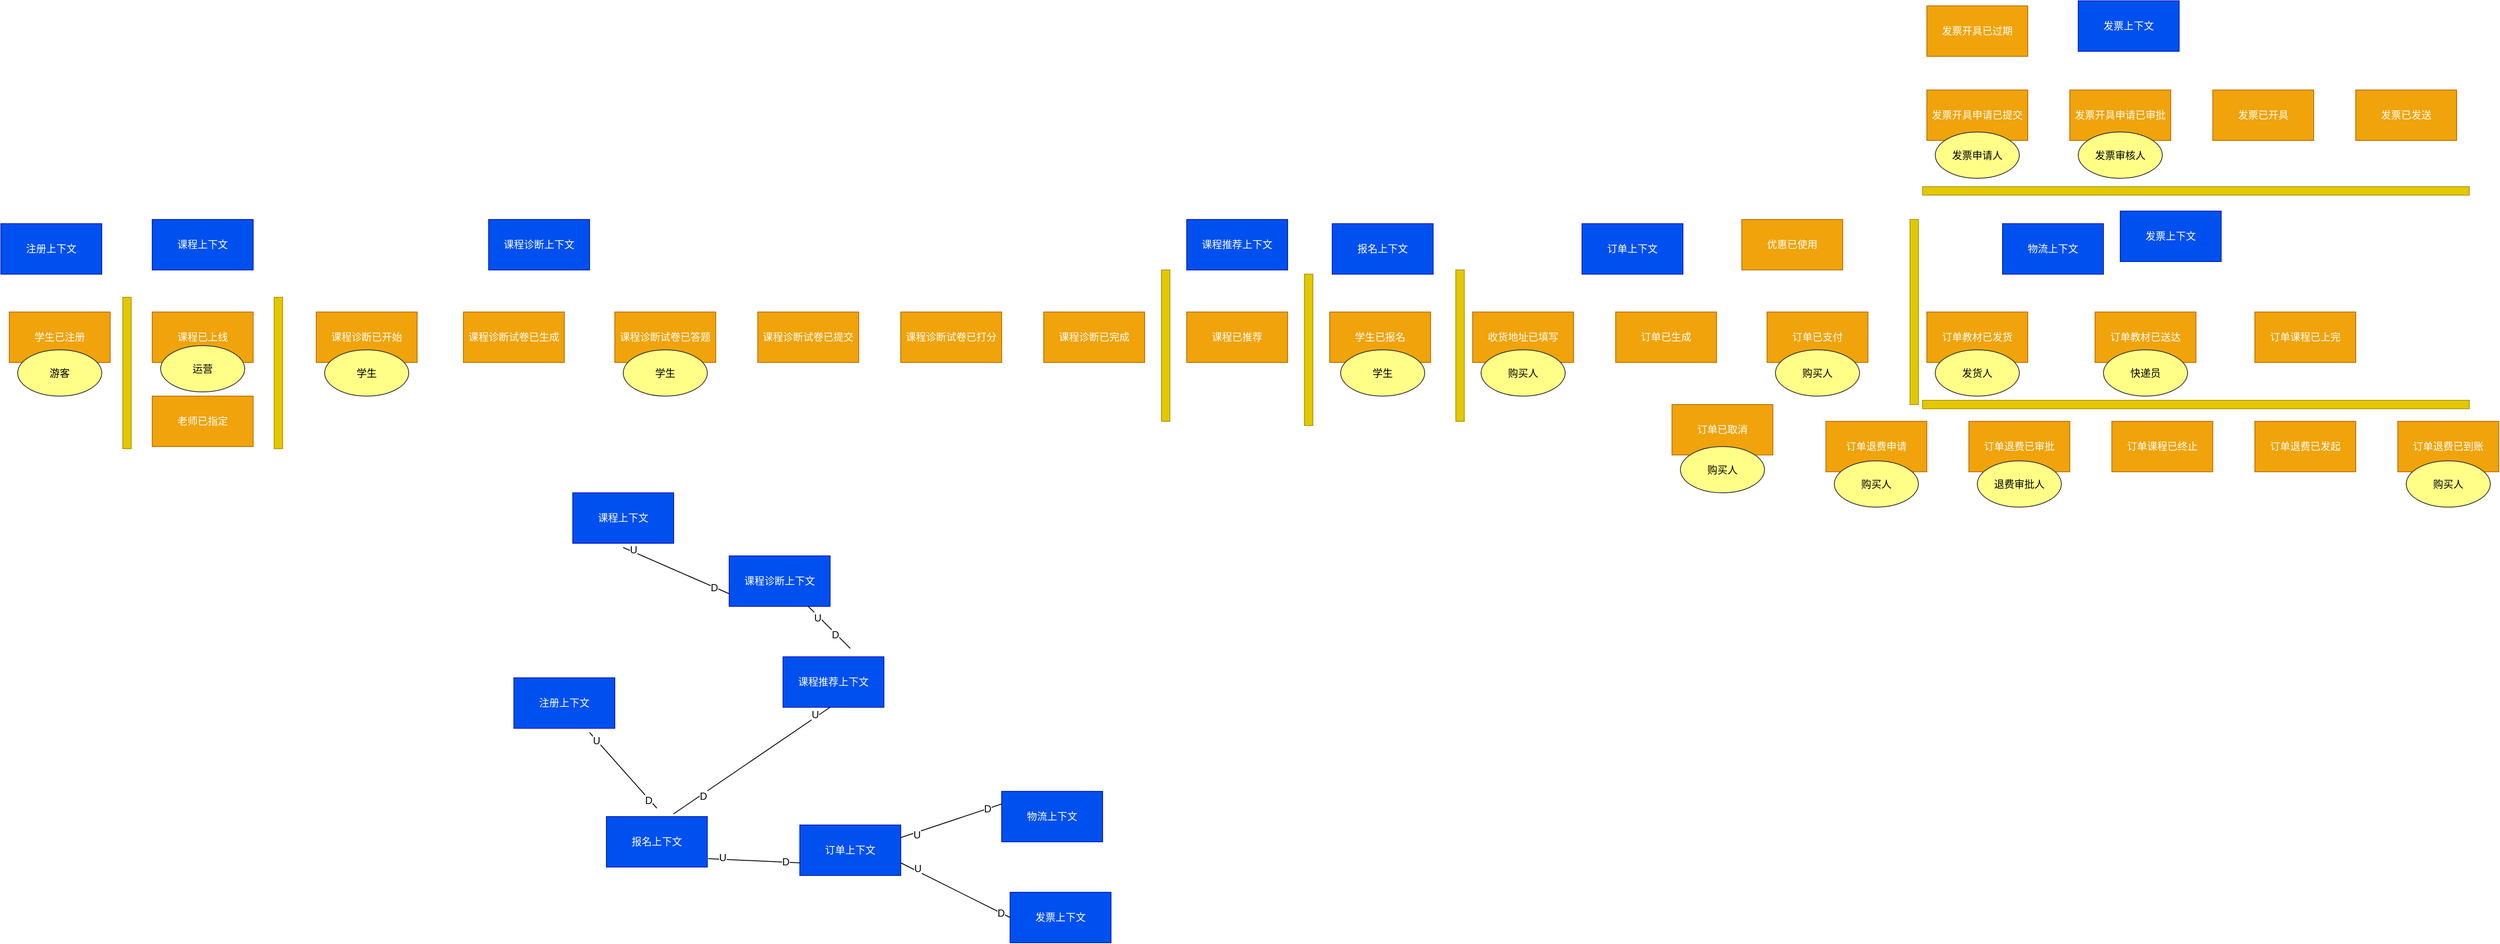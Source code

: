 <mxfile version="11.1.4" type="github"><diagram id="G8w8V76md9xOgDB4XLrM" name="Page-1"><mxGraphModel dx="2631" dy="525" grid="1" gridSize="10" guides="1" tooltips="1" connect="1" arrows="1" fold="1" page="1" pageScale="1" pageWidth="827" pageHeight="1169" math="0" shadow="0"><root><mxCell id="0"/><mxCell id="1" parent="0"/><mxCell id="5JOC6SV2YJLlVuiQpK-7-1" value="课程诊断已开始" style="rounded=0;whiteSpace=wrap;html=1;fillColor=#f0a30a;strokeColor=#BD7000;fontColor=#ffffff;" parent="1" vertex="1"><mxGeometry x="-905" y="380" width="120" height="60" as="geometry"/></mxCell><mxCell id="5JOC6SV2YJLlVuiQpK-7-4" value="收货地址已填写" style="rounded=0;whiteSpace=wrap;html=1;fillColor=#f0a30a;strokeColor=#BD7000;fontColor=#ffffff;" parent="1" vertex="1"><mxGeometry x="470" y="380" width="120" height="60" as="geometry"/></mxCell><mxCell id="5JOC6SV2YJLlVuiQpK-7-5" value="订单已支付" style="rounded=0;whiteSpace=wrap;html=1;fillColor=#f0a30a;strokeColor=#BD7000;fontColor=#ffffff;" parent="1" vertex="1"><mxGeometry x="820" y="380" width="120" height="60" as="geometry"/></mxCell><mxCell id="5JOC6SV2YJLlVuiQpK-7-7" value="订单已生成" style="rounded=0;whiteSpace=wrap;html=1;fillColor=#f0a30a;strokeColor=#BD7000;fontColor=#ffffff;" parent="1" vertex="1"><mxGeometry x="640" y="380" width="120" height="60" as="geometry"/></mxCell><mxCell id="5JOC6SV2YJLlVuiQpK-7-8" value="订单已取消" style="rounded=0;whiteSpace=wrap;html=1;fillColor=#f0a30a;strokeColor=#BD7000;fontColor=#ffffff;" parent="1" vertex="1"><mxGeometry x="707" y="490" width="120" height="60" as="geometry"/></mxCell><mxCell id="5JOC6SV2YJLlVuiQpK-7-9" value="订单教材已发货" style="rounded=0;whiteSpace=wrap;html=1;fillColor=#f0a30a;strokeColor=#BD7000;fontColor=#ffffff;" parent="1" vertex="1"><mxGeometry x="1010" y="380" width="120" height="60" as="geometry"/></mxCell><mxCell id="5JOC6SV2YJLlVuiQpK-7-11" value="发票已开具" style="rounded=0;whiteSpace=wrap;html=1;fillColor=#f0a30a;strokeColor=#BD7000;fontColor=#ffffff;" parent="1" vertex="1"><mxGeometry x="1350" y="116" width="120" height="60" as="geometry"/></mxCell><mxCell id="5JOC6SV2YJLlVuiQpK-7-14" value="课程已推荐" style="rounded=0;whiteSpace=wrap;html=1;fillColor=#f0a30a;strokeColor=#BD7000;fontColor=#ffffff;" parent="1" vertex="1"><mxGeometry x="130" y="380" width="120" height="60" as="geometry"/></mxCell><mxCell id="5JOC6SV2YJLlVuiQpK-7-15" value="课程诊断试卷已打分" style="rounded=0;whiteSpace=wrap;html=1;fillColor=#f0a30a;strokeColor=#BD7000;fontColor=#ffffff;" parent="1" vertex="1"><mxGeometry x="-210" y="380" width="120" height="60" as="geometry"/></mxCell><mxCell id="5JOC6SV2YJLlVuiQpK-7-16" value="学生已报名" style="rounded=0;whiteSpace=wrap;html=1;fillColor=#f0a30a;strokeColor=#BD7000;fontColor=#ffffff;" parent="1" vertex="1"><mxGeometry x="300" y="380" width="120" height="60" as="geometry"/></mxCell><mxCell id="5JOC6SV2YJLlVuiQpK-7-17" value="订单教材已送达" style="rounded=0;whiteSpace=wrap;html=1;fillColor=#f0a30a;strokeColor=#BD7000;fontColor=#ffffff;" parent="1" vertex="1"><mxGeometry x="1210" y="380" width="120" height="60" as="geometry"/></mxCell><mxCell id="30TCNtPFhE_TjE8MfQyz-1" value="课程已上线" style="rounded=0;whiteSpace=wrap;html=1;fillColor=#f0a30a;strokeColor=#BD7000;fontColor=#ffffff;" parent="1" vertex="1"><mxGeometry x="-1100" y="380" width="120" height="60" as="geometry"/></mxCell><mxCell id="30TCNtPFhE_TjE8MfQyz-2" value="学生已注册" style="rounded=0;whiteSpace=wrap;html=1;fillColor=#f0a30a;strokeColor=#BD7000;fontColor=#ffffff;" parent="1" vertex="1"><mxGeometry x="-1270" y="380" width="120" height="60" as="geometry"/></mxCell><mxCell id="30TCNtPFhE_TjE8MfQyz-3" value="老师已指定" style="rounded=0;whiteSpace=wrap;html=1;fillColor=#f0a30a;strokeColor=#BD7000;fontColor=#ffffff;" parent="1" vertex="1"><mxGeometry x="-1100" y="480" width="120" height="60" as="geometry"/></mxCell><mxCell id="30TCNtPFhE_TjE8MfQyz-4" value="优惠已使用" style="rounded=0;whiteSpace=wrap;html=1;fillColor=#f0a30a;strokeColor=#BD7000;fontColor=#ffffff;" parent="1" vertex="1"><mxGeometry x="790" y="270" width="120" height="60" as="geometry"/></mxCell><mxCell id="30TCNtPFhE_TjE8MfQyz-5" value="订单退费申请" style="rounded=0;whiteSpace=wrap;html=1;fillColor=#f0a30a;strokeColor=#BD7000;fontColor=#ffffff;" parent="1" vertex="1"><mxGeometry x="890" y="510" width="120" height="60" as="geometry"/></mxCell><mxCell id="30TCNtPFhE_TjE8MfQyz-6" value="订单课程已上完" style="rounded=0;whiteSpace=wrap;html=1;fillColor=#f0a30a;strokeColor=#BD7000;fontColor=#ffffff;" parent="1" vertex="1"><mxGeometry x="1400" y="380" width="120" height="60" as="geometry"/></mxCell><mxCell id="30TCNtPFhE_TjE8MfQyz-7" value="课程诊断试卷已生成" style="rounded=0;whiteSpace=wrap;html=1;fillColor=#f0a30a;strokeColor=#BD7000;fontColor=#ffffff;" parent="1" vertex="1"><mxGeometry x="-730" y="380" width="120" height="60" as="geometry"/></mxCell><mxCell id="30TCNtPFhE_TjE8MfQyz-8" value="课程诊断试卷已答题" style="rounded=0;whiteSpace=wrap;html=1;fillColor=#f0a30a;strokeColor=#BD7000;fontColor=#ffffff;" parent="1" vertex="1"><mxGeometry x="-550" y="380" width="120" height="60" as="geometry"/></mxCell><mxCell id="30TCNtPFhE_TjE8MfQyz-9" value="课程诊断试卷已提交" style="rounded=0;whiteSpace=wrap;html=1;fillColor=#f0a30a;strokeColor=#BD7000;fontColor=#ffffff;" parent="1" vertex="1"><mxGeometry x="-380" y="380" width="120" height="60" as="geometry"/></mxCell><mxCell id="30TCNtPFhE_TjE8MfQyz-10" value="课程诊断已完成" style="rounded=0;whiteSpace=wrap;html=1;fillColor=#f0a30a;strokeColor=#BD7000;fontColor=#ffffff;" parent="1" vertex="1"><mxGeometry x="-40" y="380" width="120" height="60" as="geometry"/></mxCell><mxCell id="30TCNtPFhE_TjE8MfQyz-11" value="发票开具申请已提交" style="rounded=0;whiteSpace=wrap;html=1;fillColor=#f0a30a;strokeColor=#BD7000;fontColor=#ffffff;" parent="1" vertex="1"><mxGeometry x="1010" y="116" width="120" height="60" as="geometry"/></mxCell><mxCell id="30TCNtPFhE_TjE8MfQyz-12" value="发票开具申请已审批" style="rounded=0;whiteSpace=wrap;html=1;fillColor=#f0a30a;strokeColor=#BD7000;fontColor=#ffffff;" parent="1" vertex="1"><mxGeometry x="1180" y="116" width="120" height="60" as="geometry"/></mxCell><mxCell id="30TCNtPFhE_TjE8MfQyz-13" value="发票已发送" style="rounded=0;whiteSpace=wrap;html=1;fillColor=#f0a30a;strokeColor=#BD7000;fontColor=#ffffff;" parent="1" vertex="1"><mxGeometry x="1520" y="116" width="120" height="60" as="geometry"/></mxCell><mxCell id="30TCNtPFhE_TjE8MfQyz-15" value="发票开具已过期" style="rounded=0;whiteSpace=wrap;html=1;fillColor=#f0a30a;strokeColor=#BD7000;fontColor=#ffffff;" parent="1" vertex="1"><mxGeometry x="1010" y="16" width="120" height="60" as="geometry"/></mxCell><mxCell id="30TCNtPFhE_TjE8MfQyz-16" value="订单退费已审批" style="rounded=0;whiteSpace=wrap;html=1;fillColor=#f0a30a;strokeColor=#BD7000;fontColor=#ffffff;" parent="1" vertex="1"><mxGeometry x="1060" y="510" width="120" height="60" as="geometry"/></mxCell><mxCell id="30TCNtPFhE_TjE8MfQyz-17" value="订单课程已终止" style="rounded=0;whiteSpace=wrap;html=1;fillColor=#f0a30a;strokeColor=#BD7000;fontColor=#ffffff;" parent="1" vertex="1"><mxGeometry x="1230" y="510" width="120" height="60" as="geometry"/></mxCell><mxCell id="30TCNtPFhE_TjE8MfQyz-18" value="订单退费已发起" style="rounded=0;whiteSpace=wrap;html=1;fillColor=#f0a30a;strokeColor=#BD7000;fontColor=#ffffff;" parent="1" vertex="1"><mxGeometry x="1400" y="510" width="120" height="60" as="geometry"/></mxCell><mxCell id="30TCNtPFhE_TjE8MfQyz-19" value="订单退费已到账" style="rounded=0;whiteSpace=wrap;html=1;fillColor=#f0a30a;strokeColor=#BD7000;fontColor=#ffffff;" parent="1" vertex="1"><mxGeometry x="1570" y="510" width="120" height="60" as="geometry"/></mxCell><mxCell id="1iYOvUZ4MrRbEAVFbk3Z-5" value="游客" style="ellipse;whiteSpace=wrap;html=1;fillColor=#ffff88;strokeColor=#36393d;" vertex="1" parent="1"><mxGeometry x="-1260" y="425" width="100" height="55" as="geometry"/></mxCell><mxCell id="1iYOvUZ4MrRbEAVFbk3Z-6" value="学生" style="ellipse;whiteSpace=wrap;html=1;fillColor=#ffff88;strokeColor=#36393d;" vertex="1" parent="1"><mxGeometry x="-895" y="425" width="100" height="55" as="geometry"/></mxCell><mxCell id="1iYOvUZ4MrRbEAVFbk3Z-7" value="学生" style="ellipse;whiteSpace=wrap;html=1;fillColor=#ffff88;strokeColor=#36393d;" vertex="1" parent="1"><mxGeometry x="-540" y="425" width="100" height="55" as="geometry"/></mxCell><mxCell id="1iYOvUZ4MrRbEAVFbk3Z-8" value="学生" style="ellipse;whiteSpace=wrap;html=1;fillColor=#ffff88;strokeColor=#36393d;" vertex="1" parent="1"><mxGeometry x="313" y="425" width="100" height="55" as="geometry"/></mxCell><mxCell id="1iYOvUZ4MrRbEAVFbk3Z-9" value="购买人" style="ellipse;whiteSpace=wrap;html=1;fillColor=#ffff88;strokeColor=#36393d;" vertex="1" parent="1"><mxGeometry x="480" y="425" width="100" height="55" as="geometry"/></mxCell><mxCell id="1iYOvUZ4MrRbEAVFbk3Z-10" value="发票申请人" style="ellipse;whiteSpace=wrap;html=1;fillColor=#ffff88;strokeColor=#36393d;" vertex="1" parent="1"><mxGeometry x="1020" y="166" width="100" height="55" as="geometry"/></mxCell><mxCell id="1iYOvUZ4MrRbEAVFbk3Z-11" value="发票审核人" style="ellipse;whiteSpace=wrap;html=1;fillColor=#ffff88;strokeColor=#36393d;" vertex="1" parent="1"><mxGeometry x="1190" y="166" width="100" height="55" as="geometry"/></mxCell><mxCell id="1iYOvUZ4MrRbEAVFbk3Z-13" value="购买人" style="ellipse;whiteSpace=wrap;html=1;fillColor=#ffff88;strokeColor=#36393d;" vertex="1" parent="1"><mxGeometry x="830" y="425" width="100" height="55" as="geometry"/></mxCell><mxCell id="1iYOvUZ4MrRbEAVFbk3Z-14" value="购买人" style="ellipse;whiteSpace=wrap;html=1;fillColor=#ffff88;strokeColor=#36393d;" vertex="1" parent="1"><mxGeometry x="900" y="557" width="100" height="55" as="geometry"/></mxCell><mxCell id="1iYOvUZ4MrRbEAVFbk3Z-15" value="购买人" style="ellipse;whiteSpace=wrap;html=1;fillColor=#ffff88;strokeColor=#36393d;" vertex="1" parent="1"><mxGeometry x="717" y="540" width="100" height="55" as="geometry"/></mxCell><mxCell id="1iYOvUZ4MrRbEAVFbk3Z-16" value="发货人" style="ellipse;whiteSpace=wrap;html=1;fillColor=#ffff88;strokeColor=#36393d;" vertex="1" parent="1"><mxGeometry x="1020" y="425" width="100" height="55" as="geometry"/></mxCell><mxCell id="1iYOvUZ4MrRbEAVFbk3Z-17" value="快递员" style="ellipse;whiteSpace=wrap;html=1;fillColor=#ffff88;strokeColor=#36393d;" vertex="1" parent="1"><mxGeometry x="1220" y="425" width="100" height="55" as="geometry"/></mxCell><mxCell id="1iYOvUZ4MrRbEAVFbk3Z-18" value="购买人" style="ellipse;whiteSpace=wrap;html=1;fillColor=#ffff88;strokeColor=#36393d;" vertex="1" parent="1"><mxGeometry x="1580" y="557" width="100" height="55" as="geometry"/></mxCell><mxCell id="1iYOvUZ4MrRbEAVFbk3Z-19" value="退费审批人" style="ellipse;whiteSpace=wrap;html=1;fillColor=#ffff88;strokeColor=#36393d;" vertex="1" parent="1"><mxGeometry x="1070" y="557" width="100" height="55" as="geometry"/></mxCell><mxCell id="1iYOvUZ4MrRbEAVFbk3Z-20" value="" style="html=1;points=[];perimeter=orthogonalPerimeter;fillColor=#e3c800;strokeColor=#B09500;fontColor=#ffffff;" vertex="1" parent="1"><mxGeometry x="-1135" y="362.5" width="10" height="180" as="geometry"/></mxCell><mxCell id="1iYOvUZ4MrRbEAVFbk3Z-21" value="" style="html=1;points=[];perimeter=orthogonalPerimeter;fillColor=#e3c800;strokeColor=#B09500;fontColor=#ffffff;" vertex="1" parent="1"><mxGeometry x="-955" y="362.5" width="10" height="180" as="geometry"/></mxCell><mxCell id="1iYOvUZ4MrRbEAVFbk3Z-22" value="" style="html=1;points=[];perimeter=orthogonalPerimeter;fillColor=#e3c800;strokeColor=#B09500;fontColor=#ffffff;" vertex="1" parent="1"><mxGeometry x="270" y="335" width="10" height="180" as="geometry"/></mxCell><mxCell id="1iYOvUZ4MrRbEAVFbk3Z-23" value="" style="html=1;points=[];perimeter=orthogonalPerimeter;fillColor=#e3c800;strokeColor=#B09500;fontColor=#ffffff;" vertex="1" parent="1"><mxGeometry x="450" y="330" width="10" height="180" as="geometry"/></mxCell><mxCell id="1iYOvUZ4MrRbEAVFbk3Z-24" value="" style="html=1;points=[];perimeter=orthogonalPerimeter;fillColor=#e3c800;strokeColor=#B09500;fontColor=#ffffff;rotation=90;" vertex="1" parent="1"><mxGeometry x="1325" y="-89" width="10" height="650" as="geometry"/></mxCell><mxCell id="1iYOvUZ4MrRbEAVFbk3Z-25" value="" style="html=1;points=[];perimeter=orthogonalPerimeter;fillColor=#e3c800;strokeColor=#B09500;fontColor=#ffffff;rotation=90;" vertex="1" parent="1"><mxGeometry x="1325" y="165" width="10" height="650" as="geometry"/></mxCell><mxCell id="1iYOvUZ4MrRbEAVFbk3Z-26" value="" style="html=1;points=[];perimeter=orthogonalPerimeter;fillColor=#e3c800;strokeColor=#B09500;fontColor=#ffffff;" vertex="1" parent="1"><mxGeometry x="100" y="330" width="10" height="180" as="geometry"/></mxCell><mxCell id="1iYOvUZ4MrRbEAVFbk3Z-27" value="" style="html=1;points=[];perimeter=orthogonalPerimeter;fillColor=#e3c800;strokeColor=#B09500;fontColor=#ffffff;" vertex="1" parent="1"><mxGeometry x="990" y="270" width="10" height="220" as="geometry"/></mxCell><mxCell id="1iYOvUZ4MrRbEAVFbk3Z-28" value="注册上下文" style="rounded=0;whiteSpace=wrap;html=1;fillColor=#0050ef;strokeColor=#001DBC;fontColor=#ffffff;" vertex="1" parent="1"><mxGeometry x="-1280" y="275" width="120" height="60" as="geometry"/></mxCell><mxCell id="1iYOvUZ4MrRbEAVFbk3Z-29" value="课程上下文" style="rounded=0;whiteSpace=wrap;html=1;fillColor=#0050ef;strokeColor=#001DBC;fontColor=#ffffff;" vertex="1" parent="1"><mxGeometry x="-1100" y="270" width="120" height="60" as="geometry"/></mxCell><mxCell id="1iYOvUZ4MrRbEAVFbk3Z-30" value="课程诊断上下文" style="rounded=0;whiteSpace=wrap;html=1;fillColor=#0050ef;strokeColor=#001DBC;fontColor=#ffffff;" vertex="1" parent="1"><mxGeometry x="-700" y="270" width="120" height="60" as="geometry"/></mxCell><mxCell id="1iYOvUZ4MrRbEAVFbk3Z-31" value="课程推荐上下文" style="rounded=0;whiteSpace=wrap;html=1;fillColor=#0050ef;strokeColor=#001DBC;fontColor=#ffffff;" vertex="1" parent="1"><mxGeometry x="130" y="270" width="120" height="60" as="geometry"/></mxCell><mxCell id="1iYOvUZ4MrRbEAVFbk3Z-32" value="报名上下文" style="rounded=0;whiteSpace=wrap;html=1;fillColor=#0050ef;strokeColor=#001DBC;fontColor=#ffffff;" vertex="1" parent="1"><mxGeometry x="303" y="275" width="120" height="60" as="geometry"/></mxCell><mxCell id="1iYOvUZ4MrRbEAVFbk3Z-33" value="订单上下文" style="rounded=0;whiteSpace=wrap;html=1;fillColor=#0050ef;strokeColor=#001DBC;fontColor=#ffffff;" vertex="1" parent="1"><mxGeometry x="600" y="275" width="120" height="60" as="geometry"/></mxCell><mxCell id="1iYOvUZ4MrRbEAVFbk3Z-34" value="物流上下文" style="rounded=0;whiteSpace=wrap;html=1;fillColor=#0050ef;strokeColor=#001DBC;fontColor=#ffffff;" vertex="1" parent="1"><mxGeometry x="1100" y="275" width="120" height="60" as="geometry"/></mxCell><mxCell id="1iYOvUZ4MrRbEAVFbk3Z-35" value="发票上下文" style="rounded=0;whiteSpace=wrap;html=1;fillColor=#0050ef;strokeColor=#001DBC;fontColor=#ffffff;" vertex="1" parent="1"><mxGeometry x="1190" y="10" width="120" height="60" as="geometry"/></mxCell><mxCell id="1iYOvUZ4MrRbEAVFbk3Z-36" value="运营" style="ellipse;whiteSpace=wrap;html=1;fillColor=#ffff88;strokeColor=#36393d;" vertex="1" parent="1"><mxGeometry x="-1090" y="420" width="100" height="55" as="geometry"/></mxCell><mxCell id="1iYOvUZ4MrRbEAVFbk3Z-37" value="注册上下文" style="rounded=0;whiteSpace=wrap;html=1;fillColor=#0050ef;strokeColor=#001DBC;fontColor=#ffffff;perimeterSpacing=1;" vertex="1" parent="1"><mxGeometry x="-670" y="815" width="120" height="60" as="geometry"/></mxCell><mxCell id="1iYOvUZ4MrRbEAVFbk3Z-38" value="课程上下文" style="rounded=0;whiteSpace=wrap;html=1;fillColor=#0050ef;strokeColor=#001DBC;fontColor=#ffffff;" vertex="1" parent="1"><mxGeometry x="-600" y="595" width="120" height="60" as="geometry"/></mxCell><mxCell id="1iYOvUZ4MrRbEAVFbk3Z-39" value="课程诊断上下文" style="rounded=0;whiteSpace=wrap;html=1;fillColor=#0050ef;strokeColor=#001DBC;fontColor=#ffffff;" vertex="1" parent="1"><mxGeometry x="-414" y="670" width="120" height="60" as="geometry"/></mxCell><mxCell id="1iYOvUZ4MrRbEAVFbk3Z-40" value="课程推荐上下文" style="rounded=0;whiteSpace=wrap;html=1;fillColor=#0050ef;strokeColor=#001DBC;fontColor=#ffffff;" vertex="1" parent="1"><mxGeometry x="-350" y="790" width="120" height="60" as="geometry"/></mxCell><mxCell id="1iYOvUZ4MrRbEAVFbk3Z-41" value="报名上下文" style="rounded=0;whiteSpace=wrap;html=1;fillColor=#0050ef;strokeColor=#001DBC;fontColor=#ffffff;" vertex="1" parent="1"><mxGeometry x="-560" y="980" width="120" height="60" as="geometry"/></mxCell><mxCell id="1iYOvUZ4MrRbEAVFbk3Z-42" value="订单上下文" style="rounded=0;whiteSpace=wrap;html=1;fillColor=#0050ef;strokeColor=#001DBC;fontColor=#ffffff;" vertex="1" parent="1"><mxGeometry x="-330" y="990" width="120" height="60" as="geometry"/></mxCell><mxCell id="1iYOvUZ4MrRbEAVFbk3Z-43" value="物流上下文" style="rounded=0;whiteSpace=wrap;html=1;fillColor=#0050ef;strokeColor=#001DBC;fontColor=#ffffff;" vertex="1" parent="1"><mxGeometry x="-90" y="950" width="120" height="60" as="geometry"/></mxCell><mxCell id="1iYOvUZ4MrRbEAVFbk3Z-44" value="发票上下文" style="rounded=0;whiteSpace=wrap;html=1;fillColor=#0050ef;strokeColor=#001DBC;fontColor=#ffffff;" vertex="1" parent="1"><mxGeometry x="1240" y="260" width="120" height="60" as="geometry"/></mxCell><mxCell id="1iYOvUZ4MrRbEAVFbk3Z-45" value="发票上下文" style="rounded=0;whiteSpace=wrap;html=1;fillColor=#0050ef;strokeColor=#001DBC;fontColor=#ffffff;" vertex="1" parent="1"><mxGeometry x="-80" y="1070" width="120" height="60" as="geometry"/></mxCell><mxCell id="1iYOvUZ4MrRbEAVFbk3Z-57" value="" style="endArrow=none;html=1;" edge="1" parent="1"><mxGeometry width="50" height="50" relative="1" as="geometry"><mxPoint x="-500" y="970" as="sourcePoint"/><mxPoint x="-580" y="880" as="targetPoint"/></mxGeometry></mxCell><mxCell id="1iYOvUZ4MrRbEAVFbk3Z-58" value="U" style="text;html=1;resizable=0;points=[];align=center;verticalAlign=middle;labelBackgroundColor=#ffffff;" vertex="1" connectable="0" parent="1iYOvUZ4MrRbEAVFbk3Z-57"><mxGeometry x="0.795" y="1" relative="1" as="geometry"><mxPoint as="offset"/></mxGeometry></mxCell><mxCell id="1iYOvUZ4MrRbEAVFbk3Z-59" value="D" style="text;html=1;resizable=0;points=[];align=center;verticalAlign=middle;labelBackgroundColor=#ffffff;" vertex="1" connectable="0" parent="1iYOvUZ4MrRbEAVFbk3Z-57"><mxGeometry x="-0.758" y="1" relative="1" as="geometry"><mxPoint y="1" as="offset"/></mxGeometry></mxCell><mxCell id="1iYOvUZ4MrRbEAVFbk3Z-60" value="" style="endArrow=none;html=1;entryX=0;entryY=0.75;entryDx=0;entryDy=0;" edge="1" parent="1" target="1iYOvUZ4MrRbEAVFbk3Z-39"><mxGeometry width="50" height="50" relative="1" as="geometry"><mxPoint x="-540" y="660" as="sourcePoint"/><mxPoint x="-490" y="740" as="targetPoint"/></mxGeometry></mxCell><mxCell id="1iYOvUZ4MrRbEAVFbk3Z-61" value="U" style="text;html=1;resizable=0;points=[];align=center;verticalAlign=middle;labelBackgroundColor=#ffffff;" vertex="1" connectable="0" parent="1iYOvUZ4MrRbEAVFbk3Z-60"><mxGeometry x="-0.829" y="1" relative="1" as="geometry"><mxPoint y="-1" as="offset"/></mxGeometry></mxCell><mxCell id="1iYOvUZ4MrRbEAVFbk3Z-62" value="D" style="text;html=1;resizable=0;points=[];align=center;verticalAlign=middle;labelBackgroundColor=#ffffff;" vertex="1" connectable="0" parent="1iYOvUZ4MrRbEAVFbk3Z-60"><mxGeometry x="0.707" relative="1" as="geometry"><mxPoint y="1" as="offset"/></mxGeometry></mxCell><mxCell id="1iYOvUZ4MrRbEAVFbk3Z-63" value="" style="endArrow=none;html=1;" edge="1" parent="1"><mxGeometry width="50" height="50" relative="1" as="geometry"><mxPoint x="-270" y="780" as="sourcePoint"/><mxPoint x="-320" y="730" as="targetPoint"/></mxGeometry></mxCell><mxCell id="1iYOvUZ4MrRbEAVFbk3Z-64" value="U" style="text;html=1;resizable=0;points=[];align=center;verticalAlign=middle;labelBackgroundColor=#ffffff;" vertex="1" connectable="0" parent="1iYOvUZ4MrRbEAVFbk3Z-63"><mxGeometry x="0.511" y="2" relative="1" as="geometry"><mxPoint as="offset"/></mxGeometry></mxCell><mxCell id="1iYOvUZ4MrRbEAVFbk3Z-65" value="D" style="text;html=1;resizable=0;points=[];align=center;verticalAlign=middle;labelBackgroundColor=#ffffff;" vertex="1" connectable="0" parent="1iYOvUZ4MrRbEAVFbk3Z-63"><mxGeometry x="-0.314" y="1" relative="1" as="geometry"><mxPoint as="offset"/></mxGeometry></mxCell><mxCell id="1iYOvUZ4MrRbEAVFbk3Z-66" value="" style="endArrow=none;html=1;exitX=0.664;exitY=-0.052;exitDx=0;exitDy=0;exitPerimeter=0;" edge="1" parent="1" source="1iYOvUZ4MrRbEAVFbk3Z-41"><mxGeometry width="50" height="50" relative="1" as="geometry"><mxPoint x="-344" y="900" as="sourcePoint"/><mxPoint x="-294" y="850" as="targetPoint"/></mxGeometry></mxCell><mxCell id="1iYOvUZ4MrRbEAVFbk3Z-67" value="U" style="text;html=1;resizable=0;points=[];align=center;verticalAlign=middle;labelBackgroundColor=#ffffff;" vertex="1" connectable="0" parent="1iYOvUZ4MrRbEAVFbk3Z-66"><mxGeometry x="0.814" y="2" relative="1" as="geometry"><mxPoint y="-1" as="offset"/></mxGeometry></mxCell><mxCell id="1iYOvUZ4MrRbEAVFbk3Z-68" value="D" style="text;html=1;resizable=0;points=[];align=center;verticalAlign=middle;labelBackgroundColor=#ffffff;" vertex="1" connectable="0" parent="1iYOvUZ4MrRbEAVFbk3Z-66"><mxGeometry x="-0.64" y="-2" relative="1" as="geometry"><mxPoint as="offset"/></mxGeometry></mxCell><mxCell id="1iYOvUZ4MrRbEAVFbk3Z-69" value="" style="endArrow=none;html=1;entryX=0;entryY=0.75;entryDx=0;entryDy=0;" edge="1" parent="1" target="1iYOvUZ4MrRbEAVFbk3Z-42"><mxGeometry width="50" height="50" relative="1" as="geometry"><mxPoint x="-439" y="1030" as="sourcePoint"/><mxPoint x="-389" y="980" as="targetPoint"/></mxGeometry></mxCell><mxCell id="1iYOvUZ4MrRbEAVFbk3Z-70" value="U" style="text;html=1;resizable=0;points=[];align=center;verticalAlign=middle;labelBackgroundColor=#ffffff;" vertex="1" connectable="0" parent="1iYOvUZ4MrRbEAVFbk3Z-69"><mxGeometry x="-0.702" y="2" relative="1" as="geometry"><mxPoint as="offset"/></mxGeometry></mxCell><mxCell id="1iYOvUZ4MrRbEAVFbk3Z-71" value="D" style="text;html=1;resizable=0;points=[];align=center;verticalAlign=middle;labelBackgroundColor=#ffffff;" vertex="1" connectable="0" parent="1iYOvUZ4MrRbEAVFbk3Z-69"><mxGeometry x="0.676" relative="1" as="geometry"><mxPoint as="offset"/></mxGeometry></mxCell><mxCell id="1iYOvUZ4MrRbEAVFbk3Z-72" value="" style="endArrow=none;html=1;entryX=0;entryY=0.25;entryDx=0;entryDy=0;exitX=1;exitY=0.25;exitDx=0;exitDy=0;" edge="1" parent="1" source="1iYOvUZ4MrRbEAVFbk3Z-42" target="1iYOvUZ4MrRbEAVFbk3Z-43"><mxGeometry width="50" height="50" relative="1" as="geometry"><mxPoint x="-220" y="1020" as="sourcePoint"/><mxPoint x="-170" y="970" as="targetPoint"/></mxGeometry></mxCell><mxCell id="1iYOvUZ4MrRbEAVFbk3Z-73" value="U" style="text;html=1;resizable=0;points=[];align=center;verticalAlign=middle;labelBackgroundColor=#ffffff;" vertex="1" connectable="0" parent="1iYOvUZ4MrRbEAVFbk3Z-72"><mxGeometry x="-0.701" y="-3" relative="1" as="geometry"><mxPoint as="offset"/></mxGeometry></mxCell><mxCell id="1iYOvUZ4MrRbEAVFbk3Z-75" value="D" style="text;html=1;resizable=0;points=[];align=center;verticalAlign=middle;labelBackgroundColor=#ffffff;" vertex="1" connectable="0" parent="1iYOvUZ4MrRbEAVFbk3Z-72"><mxGeometry x="0.714" relative="1" as="geometry"><mxPoint as="offset"/></mxGeometry></mxCell><mxCell id="1iYOvUZ4MrRbEAVFbk3Z-76" value="" style="endArrow=none;html=1;exitX=1;exitY=0.75;exitDx=0;exitDy=0;entryX=0;entryY=0.5;entryDx=0;entryDy=0;" edge="1" parent="1" source="1iYOvUZ4MrRbEAVFbk3Z-42" target="1iYOvUZ4MrRbEAVFbk3Z-45"><mxGeometry width="50" height="50" relative="1" as="geometry"><mxPoint x="-120" y="1140" as="sourcePoint"/><mxPoint x="-70" y="1090" as="targetPoint"/></mxGeometry></mxCell><mxCell id="1iYOvUZ4MrRbEAVFbk3Z-77" value="U" style="text;html=1;resizable=0;points=[];align=center;verticalAlign=middle;labelBackgroundColor=#ffffff;" vertex="1" connectable="0" parent="1iYOvUZ4MrRbEAVFbk3Z-76"><mxGeometry x="-0.716" y="3" relative="1" as="geometry"><mxPoint as="offset"/></mxGeometry></mxCell><mxCell id="1iYOvUZ4MrRbEAVFbk3Z-78" value="D" style="text;html=1;resizable=0;points=[];align=center;verticalAlign=middle;labelBackgroundColor=#ffffff;" vertex="1" connectable="0" parent="1iYOvUZ4MrRbEAVFbk3Z-76"><mxGeometry x="0.823" y="1" relative="1" as="geometry"><mxPoint y="1" as="offset"/></mxGeometry></mxCell></root></mxGraphModel></diagram></mxfile>